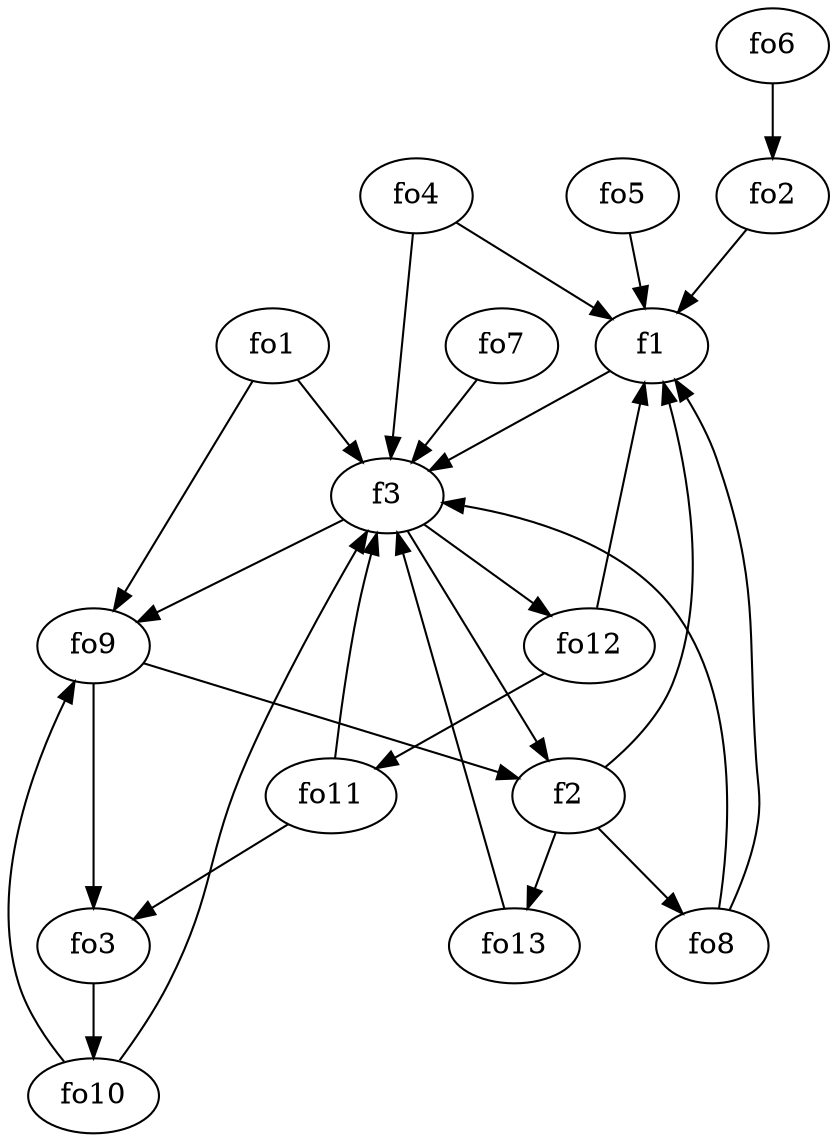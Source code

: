strict digraph  {
f1;
f2;
f3;
fo1;
fo2;
fo3;
fo4;
fo5;
fo6;
fo7;
fo8;
fo9;
fo10;
fo11;
fo12;
fo13;
f1 -> f3  [weight=2];
f2 -> f1  [weight=2];
f2 -> fo8  [weight=2];
f2 -> fo13  [weight=2];
f3 -> fo9  [weight=2];
f3 -> f2  [weight=2];
f3 -> fo12  [weight=2];
fo1 -> f3  [weight=2];
fo1 -> fo9  [weight=2];
fo2 -> f1  [weight=2];
fo3 -> fo10  [weight=2];
fo4 -> f1  [weight=2];
fo4 -> f3  [weight=2];
fo5 -> f1  [weight=2];
fo6 -> fo2  [weight=2];
fo7 -> f3  [weight=2];
fo8 -> f3  [weight=2];
fo8 -> f1  [weight=2];
fo9 -> fo3  [weight=2];
fo9 -> f2  [weight=2];
fo10 -> f3  [weight=2];
fo10 -> fo9  [weight=2];
fo11 -> fo3  [weight=2];
fo11 -> f3  [weight=2];
fo12 -> f1  [weight=2];
fo12 -> fo11  [weight=2];
fo13 -> f3  [weight=2];
}
